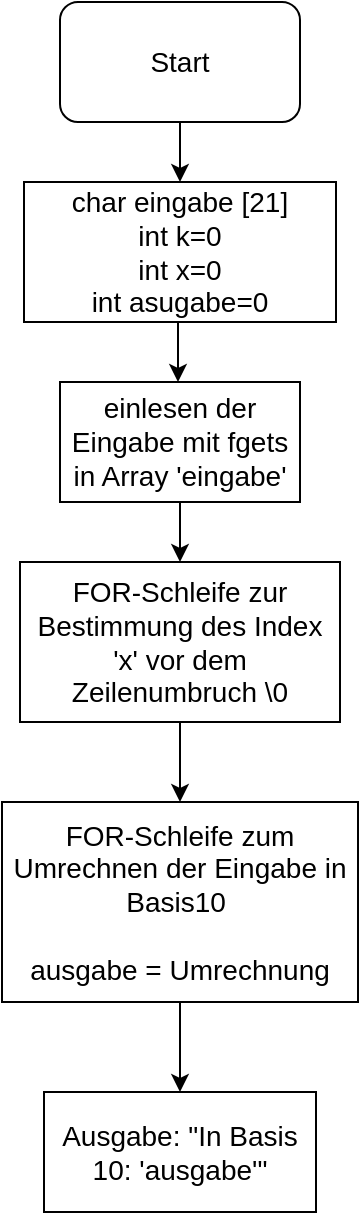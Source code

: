 <mxfile version="13.7.3" type="device"><diagram id="ybIPh6hHncIDm4THree-" name="Seite-1"><mxGraphModel dx="1422" dy="822" grid="1" gridSize="10" guides="1" tooltips="1" connect="1" arrows="1" fold="1" page="1" pageScale="1" pageWidth="827" pageHeight="1169" math="0" shadow="0"><root><mxCell id="0"/><mxCell id="1" parent="0"/><mxCell id="xLhqxqECCEi13fbmg5K7-1" value="&lt;font style=&quot;font-size: 14px&quot;&gt;Start&lt;/font&gt;" style="rounded=1;whiteSpace=wrap;html=1;" vertex="1" parent="1"><mxGeometry x="354" y="40" width="120" height="60" as="geometry"/></mxCell><mxCell id="xLhqxqECCEi13fbmg5K7-2" value="&lt;font style=&quot;font-size: 14px&quot;&gt;char eingabe [21]&lt;br&gt;int k=0&lt;br&gt;int x=0&lt;br&gt;int asugabe=0&lt;/font&gt;" style="rounded=0;whiteSpace=wrap;html=1;" vertex="1" parent="1"><mxGeometry x="336" y="130" width="156" height="70" as="geometry"/></mxCell><mxCell id="xLhqxqECCEi13fbmg5K7-3" value="&lt;font style=&quot;font-size: 14px&quot;&gt;einlesen der Eingabe mit fgets in Array 'eingabe'&lt;/font&gt;" style="rounded=0;whiteSpace=wrap;html=1;" vertex="1" parent="1"><mxGeometry x="354" y="230" width="120" height="60" as="geometry"/></mxCell><mxCell id="xLhqxqECCEi13fbmg5K7-4" value="&lt;font style=&quot;font-size: 14px&quot;&gt;FOR-Schleife zur Bestimmung des Index 'x' vor dem Zeilenumbruch \0&lt;/font&gt;" style="rounded=0;whiteSpace=wrap;html=1;" vertex="1" parent="1"><mxGeometry x="334" y="320" width="160" height="80" as="geometry"/></mxCell><mxCell id="xLhqxqECCEi13fbmg5K7-5" value="&lt;font style=&quot;font-size: 14px&quot;&gt;FOR-Schleife zum Umrechnen der Eingabe in Basis10&amp;nbsp;&lt;br&gt;&lt;br&gt;ausgabe = Umrechnung&lt;/font&gt;" style="rounded=0;whiteSpace=wrap;html=1;" vertex="1" parent="1"><mxGeometry x="325" y="440" width="178" height="100" as="geometry"/></mxCell><mxCell id="xLhqxqECCEi13fbmg5K7-6" value="&lt;font style=&quot;font-size: 14px&quot;&gt;Ausgabe: &quot;In Basis 10: 'ausgabe'&quot;&lt;/font&gt;" style="rounded=0;whiteSpace=wrap;html=1;" vertex="1" parent="1"><mxGeometry x="346" y="585" width="136" height="60" as="geometry"/></mxCell><mxCell id="xLhqxqECCEi13fbmg5K7-7" value="" style="endArrow=classic;html=1;exitX=0.5;exitY=1;exitDx=0;exitDy=0;entryX=0.5;entryY=0;entryDx=0;entryDy=0;" edge="1" parent="1" source="xLhqxqECCEi13fbmg5K7-1" target="xLhqxqECCEi13fbmg5K7-2"><mxGeometry width="50" height="50" relative="1" as="geometry"><mxPoint x="600" y="170" as="sourcePoint"/><mxPoint x="650" y="120" as="targetPoint"/></mxGeometry></mxCell><mxCell id="xLhqxqECCEi13fbmg5K7-8" value="" style="endArrow=classic;html=1;exitX=0.5;exitY=1;exitDx=0;exitDy=0;entryX=0.5;entryY=0;entryDx=0;entryDy=0;" edge="1" parent="1"><mxGeometry width="50" height="50" relative="1" as="geometry"><mxPoint x="413" y="200" as="sourcePoint"/><mxPoint x="413" y="230" as="targetPoint"/></mxGeometry></mxCell><mxCell id="xLhqxqECCEi13fbmg5K7-9" value="" style="endArrow=classic;html=1;exitX=0.5;exitY=1;exitDx=0;exitDy=0;entryX=0.5;entryY=0;entryDx=0;entryDy=0;" edge="1" parent="1"><mxGeometry width="50" height="50" relative="1" as="geometry"><mxPoint x="414" y="290" as="sourcePoint"/><mxPoint x="414" y="320" as="targetPoint"/></mxGeometry></mxCell><mxCell id="xLhqxqECCEi13fbmg5K7-10" value="" style="endArrow=classic;html=1;exitX=0.5;exitY=1;exitDx=0;exitDy=0;entryX=0.5;entryY=0;entryDx=0;entryDy=0;" edge="1" parent="1" target="xLhqxqECCEi13fbmg5K7-6"><mxGeometry width="50" height="50" relative="1" as="geometry"><mxPoint x="414" y="540" as="sourcePoint"/><mxPoint x="414" y="570" as="targetPoint"/></mxGeometry></mxCell><mxCell id="xLhqxqECCEi13fbmg5K7-11" value="" style="endArrow=classic;html=1;exitX=0.5;exitY=1;exitDx=0;exitDy=0;entryX=0.5;entryY=0;entryDx=0;entryDy=0;" edge="1" parent="1" target="xLhqxqECCEi13fbmg5K7-5"><mxGeometry width="50" height="50" relative="1" as="geometry"><mxPoint x="414" y="400" as="sourcePoint"/><mxPoint x="414" y="430" as="targetPoint"/></mxGeometry></mxCell></root></mxGraphModel></diagram></mxfile>